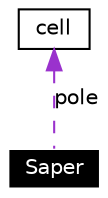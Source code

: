 digraph G
{
  edge [fontname="Helvetica",fontsize=10,labelfontname="Helvetica",labelfontsize=10];
  node [fontname="Helvetica",fontsize=10,shape=record];
  Node1 [label="Saper",height=0.2,width=0.4,color="white", fillcolor="black", style="filled" fontcolor="white"];
  Node2 -> Node1 [dir=back,color="darkorchid3",fontsize=10,style="dashed",label="pole",fontname="Helvetica"];
  Node2 [label="cell",height=0.2,width=0.4,color="black", fillcolor="white", style="filled",URL="$structcell.html"];
}
